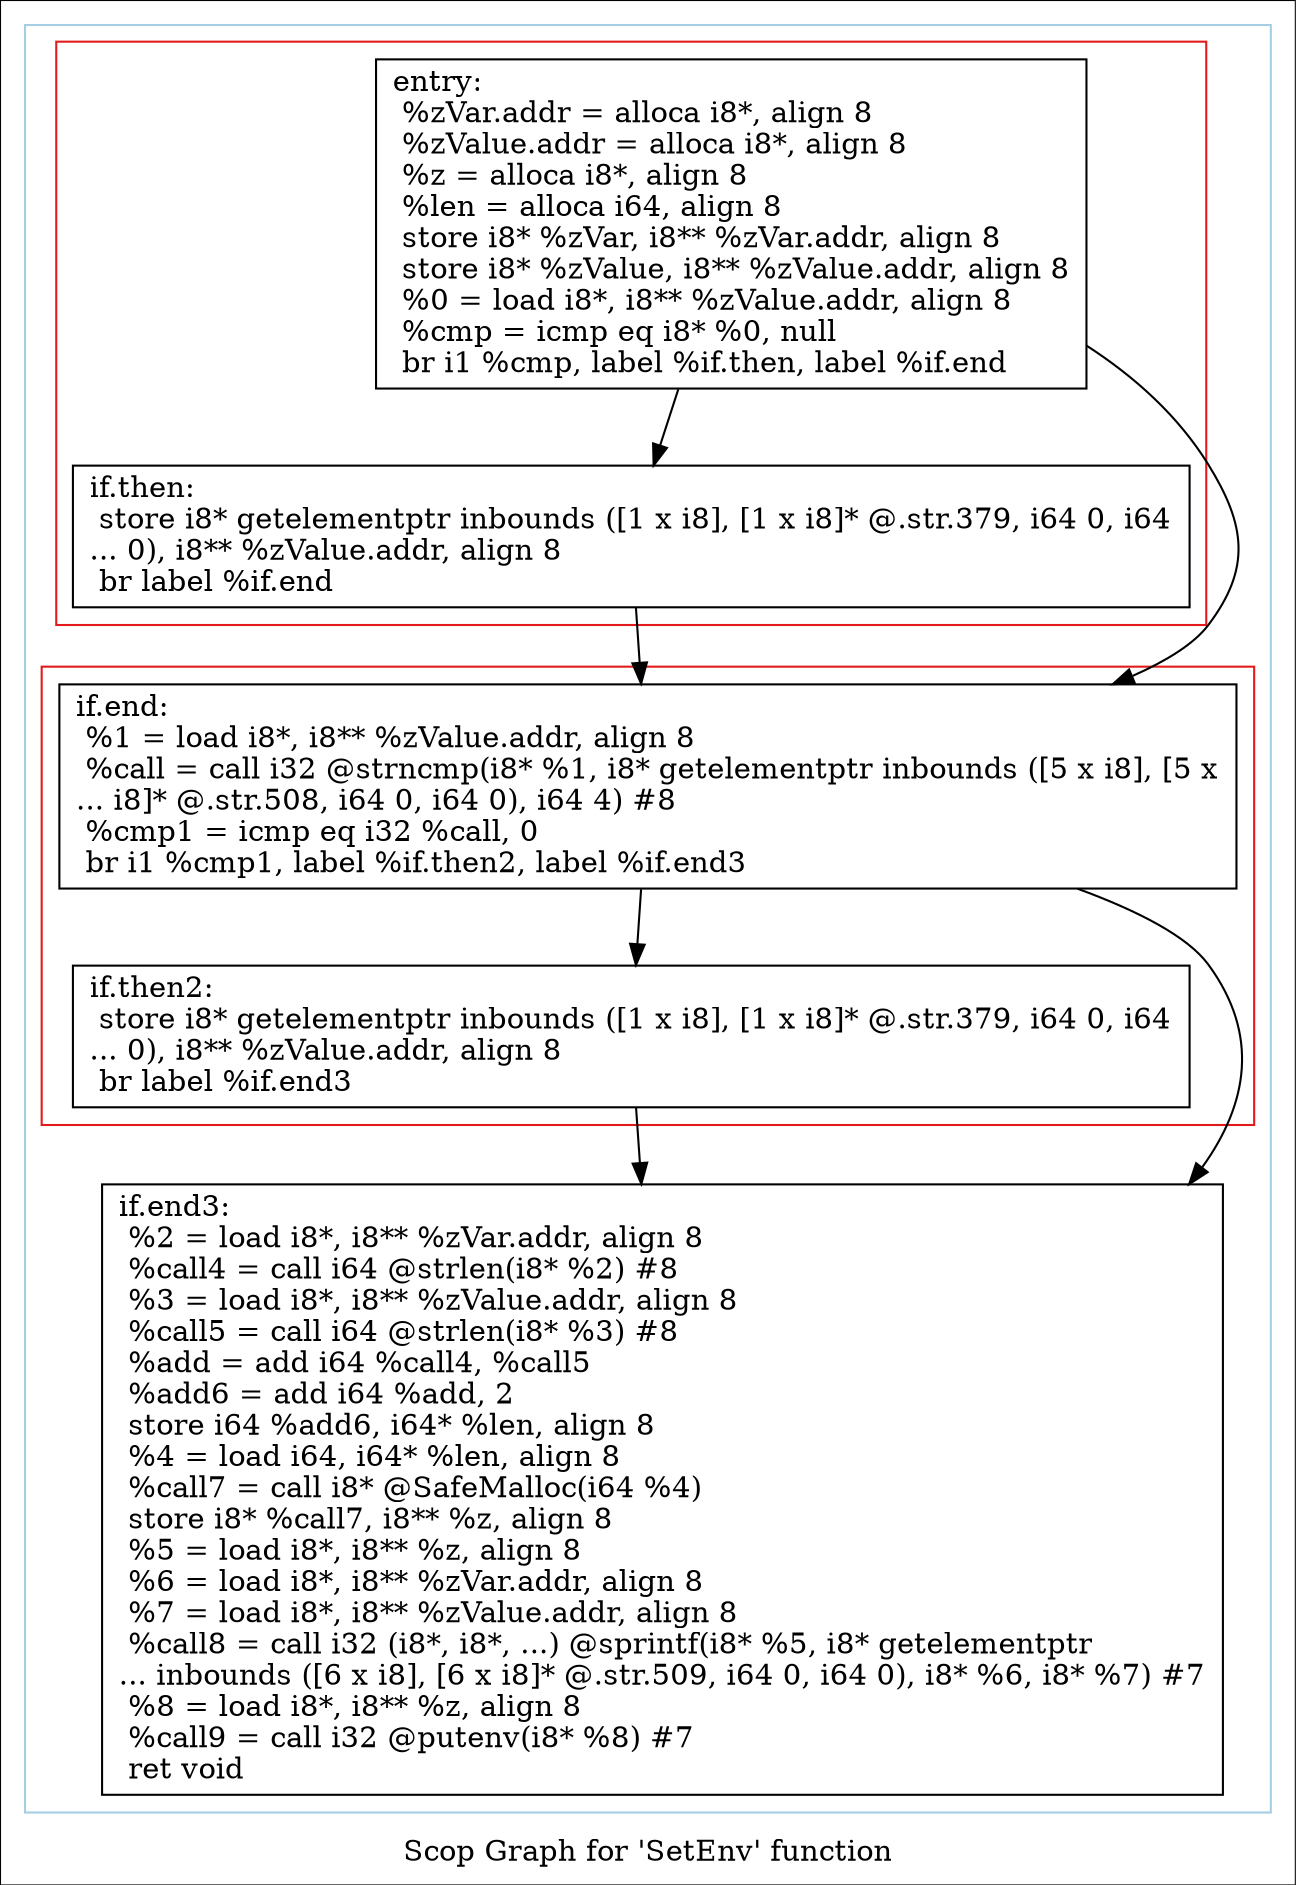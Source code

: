 digraph "Scop Graph for 'SetEnv' function" {
	label="Scop Graph for 'SetEnv' function";

	Node0x2086250 [shape=record,label="{entry:\l  %zVar.addr = alloca i8*, align 8\l  %zValue.addr = alloca i8*, align 8\l  %z = alloca i8*, align 8\l  %len = alloca i64, align 8\l  store i8* %zVar, i8** %zVar.addr, align 8\l  store i8* %zValue, i8** %zValue.addr, align 8\l  %0 = load i8*, i8** %zValue.addr, align 8\l  %cmp = icmp eq i8* %0, null\l  br i1 %cmp, label %if.then, label %if.end\l}"];
	Node0x2086250 -> Node0x205ea00;
	Node0x2086250 -> Node0x1fea6d0;
	Node0x205ea00 [shape=record,label="{if.then:                                          \l  store i8* getelementptr inbounds ([1 x i8], [1 x i8]* @.str.379, i64 0, i64\l... 0), i8** %zValue.addr, align 8\l  br label %if.end\l}"];
	Node0x205ea00 -> Node0x1fea6d0;
	Node0x1fea6d0 [shape=record,label="{if.end:                                           \l  %1 = load i8*, i8** %zValue.addr, align 8\l  %call = call i32 @strncmp(i8* %1, i8* getelementptr inbounds ([5 x i8], [5 x\l... i8]* @.str.508, i64 0, i64 0), i64 4) #8\l  %cmp1 = icmp eq i32 %call, 0\l  br i1 %cmp1, label %if.then2, label %if.end3\l}"];
	Node0x1fea6d0 -> Node0x2015290;
	Node0x1fea6d0 -> Node0x203e620;
	Node0x2015290 [shape=record,label="{if.then2:                                         \l  store i8* getelementptr inbounds ([1 x i8], [1 x i8]* @.str.379, i64 0, i64\l... 0), i8** %zValue.addr, align 8\l  br label %if.end3\l}"];
	Node0x2015290 -> Node0x203e620;
	Node0x203e620 [shape=record,label="{if.end3:                                          \l  %2 = load i8*, i8** %zVar.addr, align 8\l  %call4 = call i64 @strlen(i8* %2) #8\l  %3 = load i8*, i8** %zValue.addr, align 8\l  %call5 = call i64 @strlen(i8* %3) #8\l  %add = add i64 %call4, %call5\l  %add6 = add i64 %add, 2\l  store i64 %add6, i64* %len, align 8\l  %4 = load i64, i64* %len, align 8\l  %call7 = call i8* @SafeMalloc(i64 %4)\l  store i8* %call7, i8** %z, align 8\l  %5 = load i8*, i8** %z, align 8\l  %6 = load i8*, i8** %zVar.addr, align 8\l  %7 = load i8*, i8** %zValue.addr, align 8\l  %call8 = call i32 (i8*, i8*, ...) @sprintf(i8* %5, i8* getelementptr\l... inbounds ([6 x i8], [6 x i8]* @.str.509, i64 0, i64 0), i8* %6, i8* %7) #7\l  %8 = load i8*, i8** %z, align 8\l  %call9 = call i32 @putenv(i8* %8) #7\l  ret void\l}"];
	colorscheme = "paired12"
        subgraph cluster_0x20a1b80 {
          label = "";
          style = solid;
          color = 1
          subgraph cluster_0x211b840 {
            label = "";
            style = solid;
            color = 6
            Node0x2086250;
            Node0x205ea00;
          }
          subgraph cluster_0x20a4e70 {
            label = "";
            style = solid;
            color = 6
            Node0x1fea6d0;
            Node0x2015290;
          }
          Node0x203e620;
        }
}
